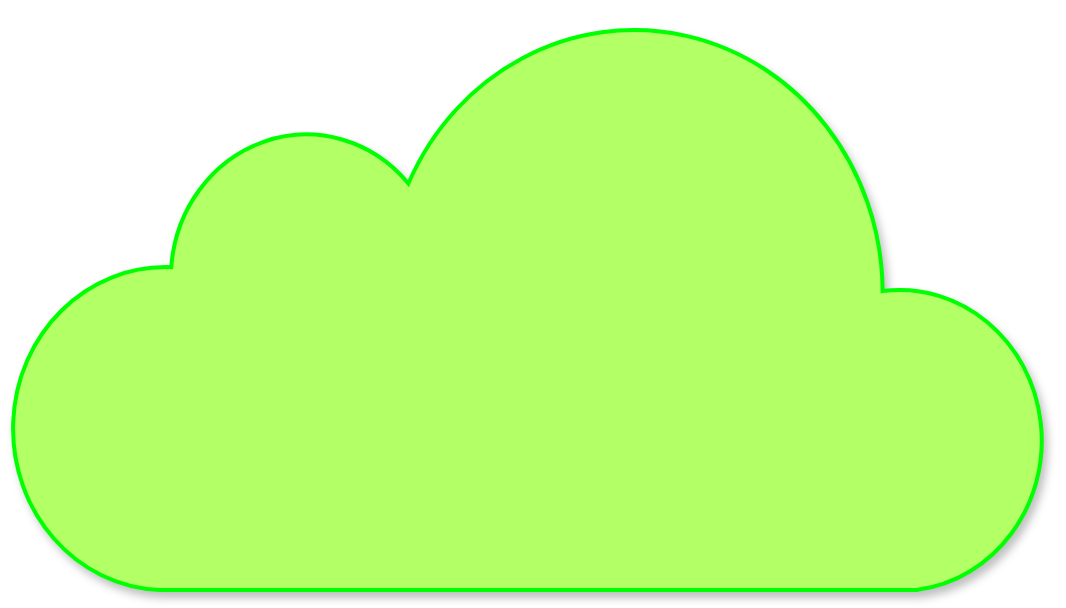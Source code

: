 <mxfile version="12.2.9" type="device" pages="1"><diagram id="hJRNe5-b7gqPLXIRw8KA" name="Page-1"><mxGraphModel dx="1645" dy="751" grid="1" gridSize="10" guides="1" tooltips="1" connect="1" arrows="1" fold="1" page="1" pageScale="1" pageWidth="827" pageHeight="1169" math="0" shadow="0"><root><mxCell id="0"/><mxCell id="1" parent="0"/><mxCell id="INKdXMa1Kf7zLMDt_DNS-4" value="" style="html=1;verticalLabelPosition=bottom;align=center;labelBackgroundColor=#ffffff;verticalAlign=top;strokeWidth=2;strokeColor=#00FF00;shadow=1;dashed=0;shape=mxgraph.ios7.icons.cloud;fillColor=#B3FF66;" vertex="1" parent="1"><mxGeometry x="160" y="95" width="520" height="290" as="geometry"/></mxCell><mxCell id="INKdXMa1Kf7zLMDt_DNS-2" value="" style="shape=image;html=1;verticalAlign=top;verticalLabelPosition=bottom;labelBackgroundColor=#ffffff;imageAspect=0;aspect=fixed;image=https://cdn1.iconfinder.com/data/icons/handy-vol-1-2/128/handyArtboard_7-128.png;strokeColor=#FF0000;" vertex="1" parent="1"><mxGeometry x="308" y="161" width="224" height="224" as="geometry"/></mxCell></root></mxGraphModel></diagram></mxfile>